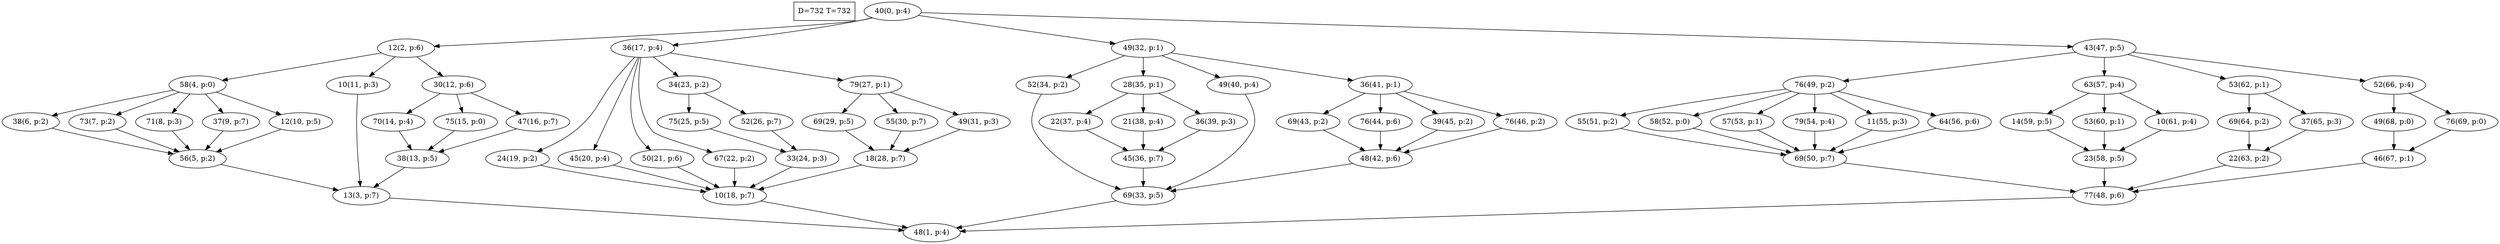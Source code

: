 digraph Task {
i [shape=box, label="D=732 T=732"]; 
0 [label="40(0, p:4)"];
1 [label="48(1, p:4)"];
2 [label="12(2, p:6)"];
3 [label="13(3, p:7)"];
4 [label="58(4, p:0)"];
5 [label="56(5, p:2)"];
6 [label="38(6, p:2)"];
7 [label="73(7, p:2)"];
8 [label="71(8, p:3)"];
9 [label="37(9, p:7)"];
10 [label="12(10, p:5)"];
11 [label="10(11, p:3)"];
12 [label="30(12, p:6)"];
13 [label="38(13, p:5)"];
14 [label="70(14, p:4)"];
15 [label="75(15, p:0)"];
16 [label="47(16, p:7)"];
17 [label="36(17, p:4)"];
18 [label="10(18, p:7)"];
19 [label="24(19, p:2)"];
20 [label="45(20, p:4)"];
21 [label="50(21, p:6)"];
22 [label="67(22, p:2)"];
23 [label="34(23, p:2)"];
24 [label="33(24, p:3)"];
25 [label="75(25, p:5)"];
26 [label="52(26, p:7)"];
27 [label="79(27, p:1)"];
28 [label="18(28, p:7)"];
29 [label="69(29, p:5)"];
30 [label="55(30, p:7)"];
31 [label="49(31, p:3)"];
32 [label="49(32, p:1)"];
33 [label="69(33, p:5)"];
34 [label="52(34, p:2)"];
35 [label="28(35, p:1)"];
36 [label="45(36, p:7)"];
37 [label="22(37, p:4)"];
38 [label="21(38, p:4)"];
39 [label="36(39, p:3)"];
40 [label="49(40, p:4)"];
41 [label="36(41, p:1)"];
42 [label="48(42, p:6)"];
43 [label="69(43, p:2)"];
44 [label="76(44, p:6)"];
45 [label="39(45, p:2)"];
46 [label="76(46, p:2)"];
47 [label="43(47, p:5)"];
48 [label="77(48, p:6)"];
49 [label="76(49, p:2)"];
50 [label="69(50, p:7)"];
51 [label="55(51, p:2)"];
52 [label="58(52, p:0)"];
53 [label="57(53, p:1)"];
54 [label="79(54, p:4)"];
55 [label="11(55, p:3)"];
56 [label="64(56, p:6)"];
57 [label="63(57, p:4)"];
58 [label="23(58, p:5)"];
59 [label="14(59, p:5)"];
60 [label="53(60, p:1)"];
61 [label="10(61, p:4)"];
62 [label="53(62, p:1)"];
63 [label="22(63, p:2)"];
64 [label="69(64, p:2)"];
65 [label="37(65, p:3)"];
66 [label="52(66, p:4)"];
67 [label="46(67, p:1)"];
68 [label="49(68, p:0)"];
69 [label="76(69, p:0)"];
0 -> 2;
0 -> 17;
0 -> 32;
0 -> 47;
2 -> 4;
2 -> 11;
2 -> 12;
3 -> 1;
4 -> 6;
4 -> 7;
4 -> 8;
4 -> 9;
4 -> 10;
5 -> 3;
6 -> 5;
7 -> 5;
8 -> 5;
9 -> 5;
10 -> 5;
11 -> 3;
12 -> 14;
12 -> 15;
12 -> 16;
13 -> 3;
14 -> 13;
15 -> 13;
16 -> 13;
17 -> 19;
17 -> 20;
17 -> 21;
17 -> 22;
17 -> 23;
17 -> 27;
18 -> 1;
19 -> 18;
20 -> 18;
21 -> 18;
22 -> 18;
23 -> 25;
23 -> 26;
24 -> 18;
25 -> 24;
26 -> 24;
27 -> 29;
27 -> 30;
27 -> 31;
28 -> 18;
29 -> 28;
30 -> 28;
31 -> 28;
32 -> 34;
32 -> 35;
32 -> 40;
32 -> 41;
33 -> 1;
34 -> 33;
35 -> 37;
35 -> 38;
35 -> 39;
36 -> 33;
37 -> 36;
38 -> 36;
39 -> 36;
40 -> 33;
41 -> 43;
41 -> 44;
41 -> 45;
41 -> 46;
42 -> 33;
43 -> 42;
44 -> 42;
45 -> 42;
46 -> 42;
47 -> 49;
47 -> 57;
47 -> 62;
47 -> 66;
48 -> 1;
49 -> 51;
49 -> 52;
49 -> 53;
49 -> 54;
49 -> 55;
49 -> 56;
50 -> 48;
51 -> 50;
52 -> 50;
53 -> 50;
54 -> 50;
55 -> 50;
56 -> 50;
57 -> 59;
57 -> 60;
57 -> 61;
58 -> 48;
59 -> 58;
60 -> 58;
61 -> 58;
62 -> 64;
62 -> 65;
63 -> 48;
64 -> 63;
65 -> 63;
66 -> 68;
66 -> 69;
67 -> 48;
68 -> 67;
69 -> 67;
}